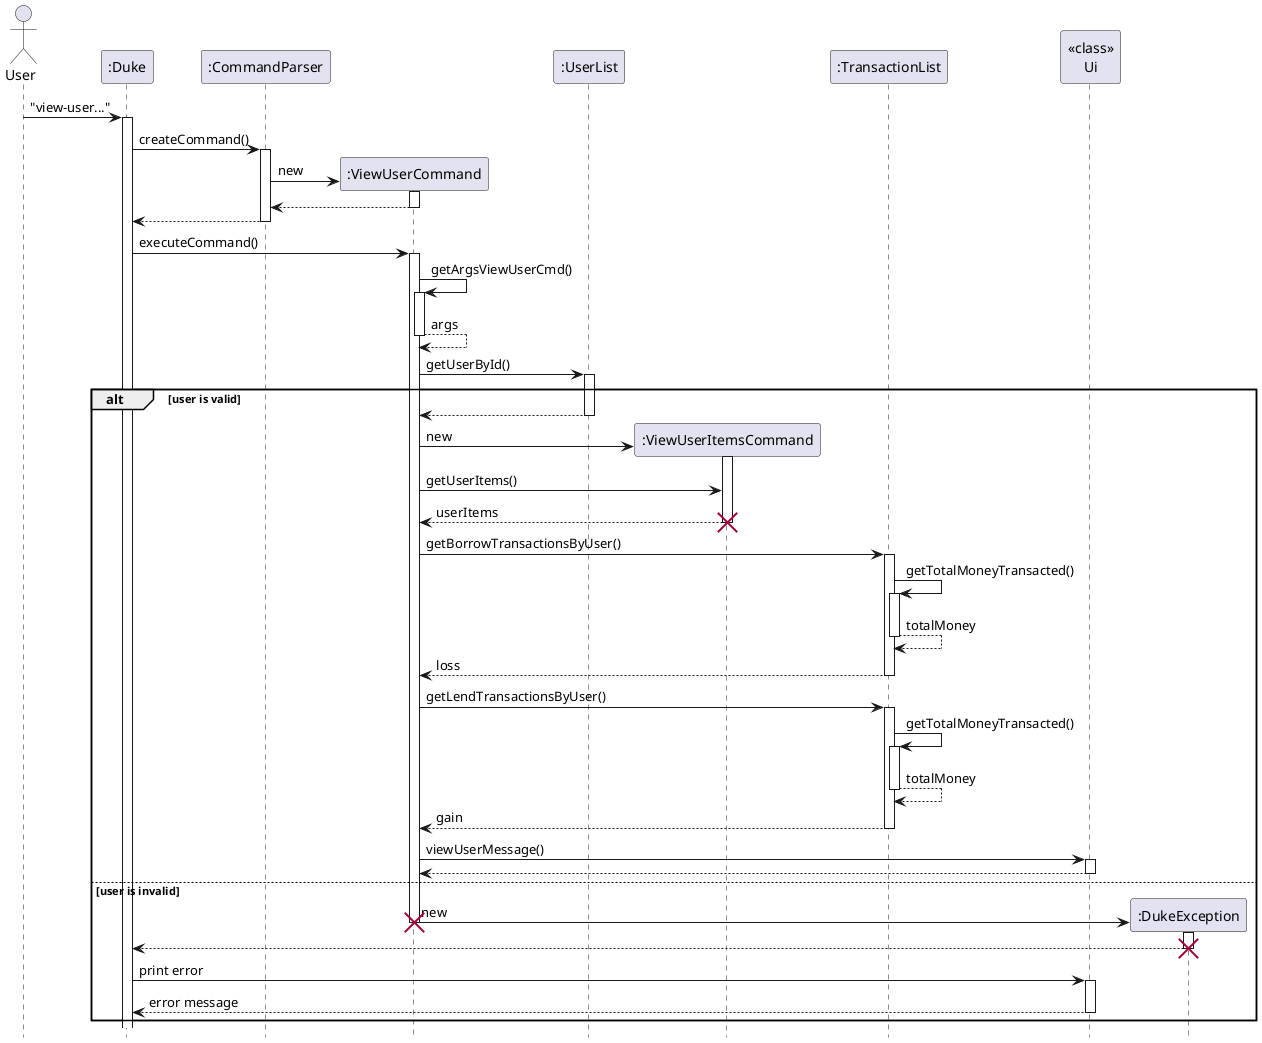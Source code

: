 @startuml
hide footbox

Actor User
"User" -> ":Duke": "view-user..."
activate ":Duke"
":Duke" -> ":CommandParser": createCommand()
activate ":CommandParser"
":CommandParser" -> ":ViewUserCommand"**: new
activate ":ViewUserCommand"
return
":CommandParser" --> ":Duke"
deactivate

":Duke" -> ":ViewUserCommand" : executeCommand()
activate ":ViewUserCommand"
":ViewUserCommand" -> ":ViewUserCommand": getArgsViewUserCmd()
activate ":ViewUserCommand"
return args
    ":ViewUserCommand" -> ":UserList": getUserById()
    activate ":UserList"
alt user is valid
    ":UserList" --> ":ViewUserCommand":
    deactivate ":UserList"
    ":ViewUserCommand" -> ":ViewUserItemsCommand"**:new
    activate ":ViewUserItemsCommand"
    ":ViewUserCommand" -> ":ViewUserItemsCommand":getUserItems()
    return userItems
    destroy ":ViewUserItemsCommand"
    ":ViewUserCommand" -> ":TransactionList": getBorrowTransactionsByUser()
    activate ":TransactionList"
    ":TransactionList" -> ":TransactionList": getTotalMoneyTransacted()
    activate ":TransactionList"
    return totalMoney
    return loss
    ":ViewUserCommand" -> ":TransactionList": getLendTransactionsByUser()
    activate ":TransactionList"
    ":TransactionList" -> ":TransactionList": getTotalMoneyTransacted()
    activate ":TransactionList"
    return totalMoney
    return gain
    ":ViewUserCommand" -> "<<class>>\nUi": viewUserMessage()
    activate "<<class>>\nUi"
    return
    deactivate "<<class>>\nUi"
    deactivate ":UserList"
else user is invalid
    ":ViewUserCommand" -> ":DukeException"** : new
    destroy ":ViewUserCommand"
    activate ":DukeException"
    ":DukeException" --> ":Duke"
    destroy ":DukeException"
    ":Duke" -> "<<class>>\nUi" : print error
    activate "<<class>>\nUi"
    "<<class>>\nUi" --> ":Duke" : error message
    deactivate "<<class>>\nUi"
end
deactivate ":ViewUserCommand"

@enduml